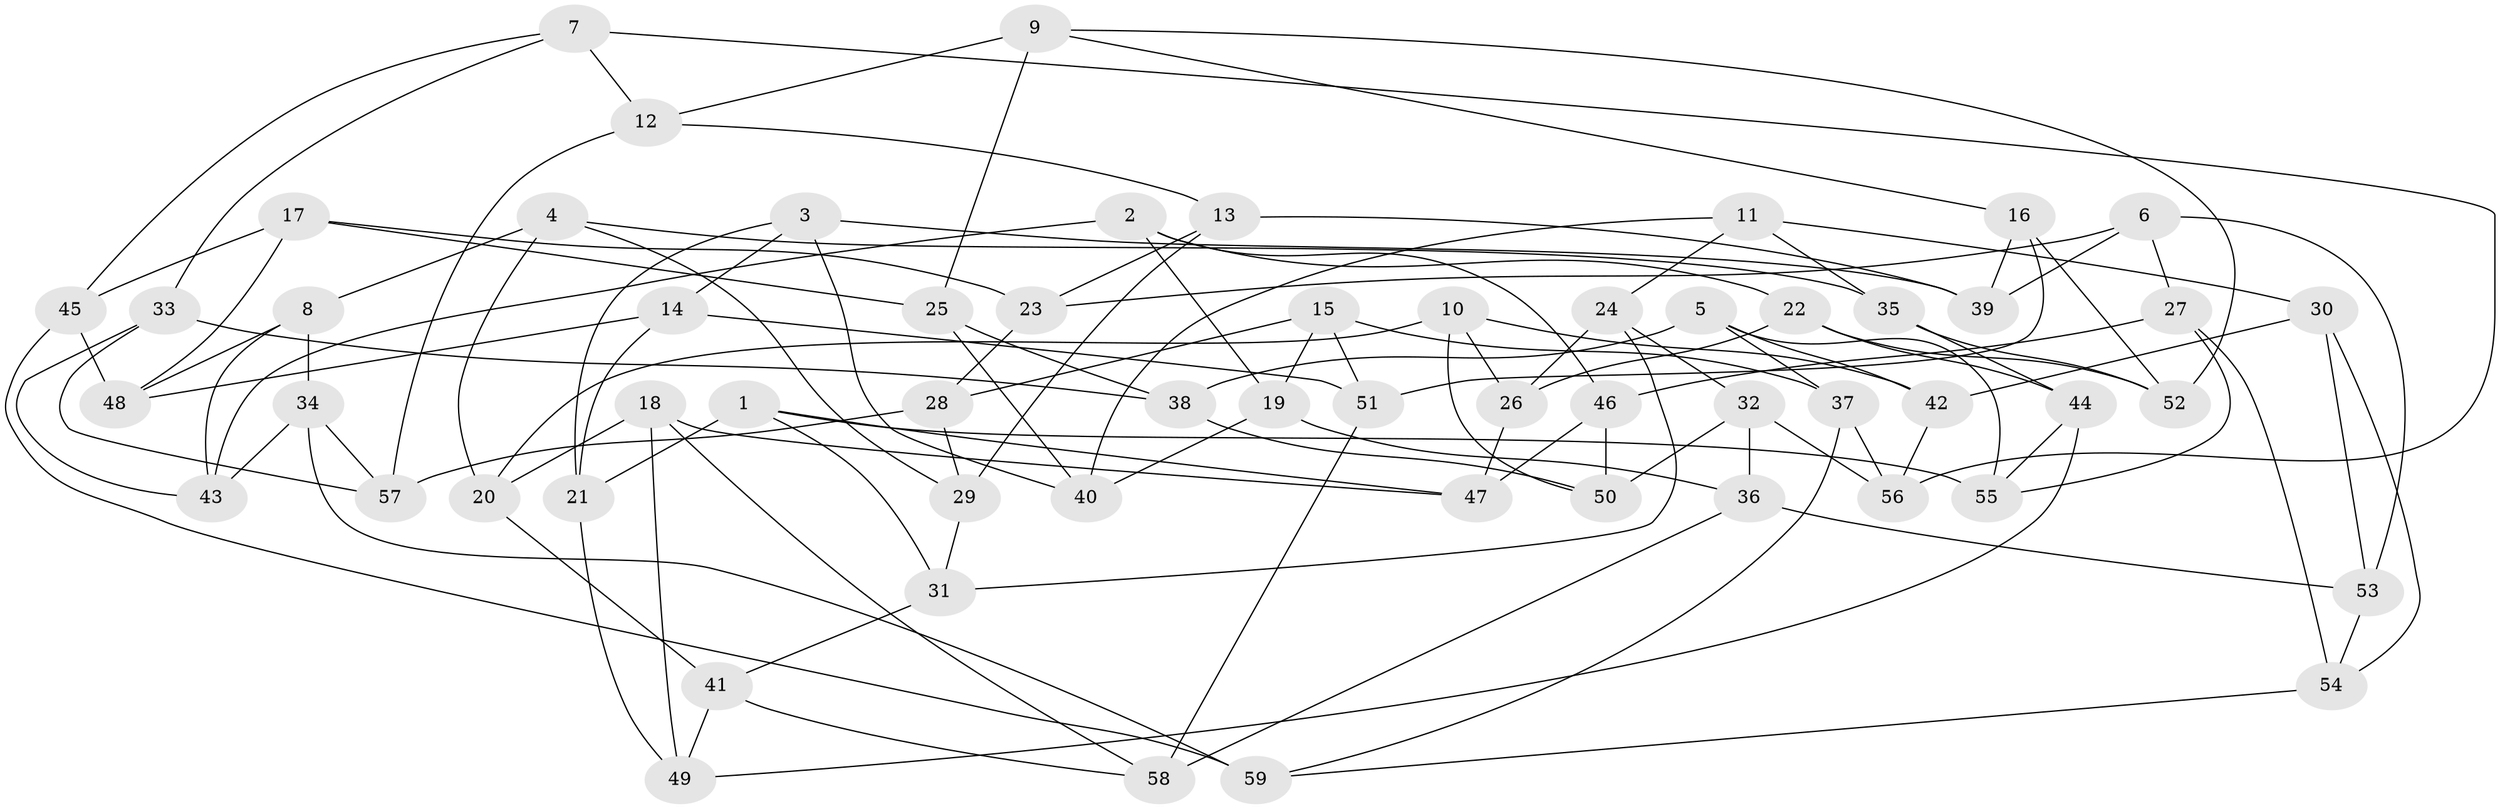 // coarse degree distribution, {5: 0.3142857142857143, 6: 0.37142857142857144, 4: 0.2857142857142857, 3: 0.02857142857142857}
// Generated by graph-tools (version 1.1) at 2025/24/03/03/25 07:24:29]
// undirected, 59 vertices, 118 edges
graph export_dot {
graph [start="1"]
  node [color=gray90,style=filled];
  1;
  2;
  3;
  4;
  5;
  6;
  7;
  8;
  9;
  10;
  11;
  12;
  13;
  14;
  15;
  16;
  17;
  18;
  19;
  20;
  21;
  22;
  23;
  24;
  25;
  26;
  27;
  28;
  29;
  30;
  31;
  32;
  33;
  34;
  35;
  36;
  37;
  38;
  39;
  40;
  41;
  42;
  43;
  44;
  45;
  46;
  47;
  48;
  49;
  50;
  51;
  52;
  53;
  54;
  55;
  56;
  57;
  58;
  59;
  1 -- 47;
  1 -- 31;
  1 -- 55;
  1 -- 21;
  2 -- 22;
  2 -- 43;
  2 -- 19;
  2 -- 46;
  3 -- 40;
  3 -- 39;
  3 -- 14;
  3 -- 21;
  4 -- 8;
  4 -- 35;
  4 -- 29;
  4 -- 20;
  5 -- 55;
  5 -- 37;
  5 -- 42;
  5 -- 38;
  6 -- 27;
  6 -- 53;
  6 -- 39;
  6 -- 23;
  7 -- 33;
  7 -- 56;
  7 -- 45;
  7 -- 12;
  8 -- 43;
  8 -- 34;
  8 -- 48;
  9 -- 25;
  9 -- 16;
  9 -- 52;
  9 -- 12;
  10 -- 26;
  10 -- 20;
  10 -- 50;
  10 -- 42;
  11 -- 35;
  11 -- 30;
  11 -- 40;
  11 -- 24;
  12 -- 57;
  12 -- 13;
  13 -- 29;
  13 -- 23;
  13 -- 39;
  14 -- 48;
  14 -- 51;
  14 -- 21;
  15 -- 37;
  15 -- 51;
  15 -- 28;
  15 -- 19;
  16 -- 39;
  16 -- 51;
  16 -- 52;
  17 -- 25;
  17 -- 23;
  17 -- 48;
  17 -- 45;
  18 -- 58;
  18 -- 47;
  18 -- 20;
  18 -- 49;
  19 -- 40;
  19 -- 36;
  20 -- 41;
  21 -- 49;
  22 -- 52;
  22 -- 44;
  22 -- 26;
  23 -- 28;
  24 -- 31;
  24 -- 26;
  24 -- 32;
  25 -- 40;
  25 -- 38;
  26 -- 47;
  27 -- 55;
  27 -- 46;
  27 -- 54;
  28 -- 57;
  28 -- 29;
  29 -- 31;
  30 -- 54;
  30 -- 53;
  30 -- 42;
  31 -- 41;
  32 -- 50;
  32 -- 56;
  32 -- 36;
  33 -- 38;
  33 -- 43;
  33 -- 57;
  34 -- 43;
  34 -- 59;
  34 -- 57;
  35 -- 44;
  35 -- 52;
  36 -- 53;
  36 -- 58;
  37 -- 59;
  37 -- 56;
  38 -- 50;
  41 -- 49;
  41 -- 58;
  42 -- 56;
  44 -- 49;
  44 -- 55;
  45 -- 59;
  45 -- 48;
  46 -- 47;
  46 -- 50;
  51 -- 58;
  53 -- 54;
  54 -- 59;
}
